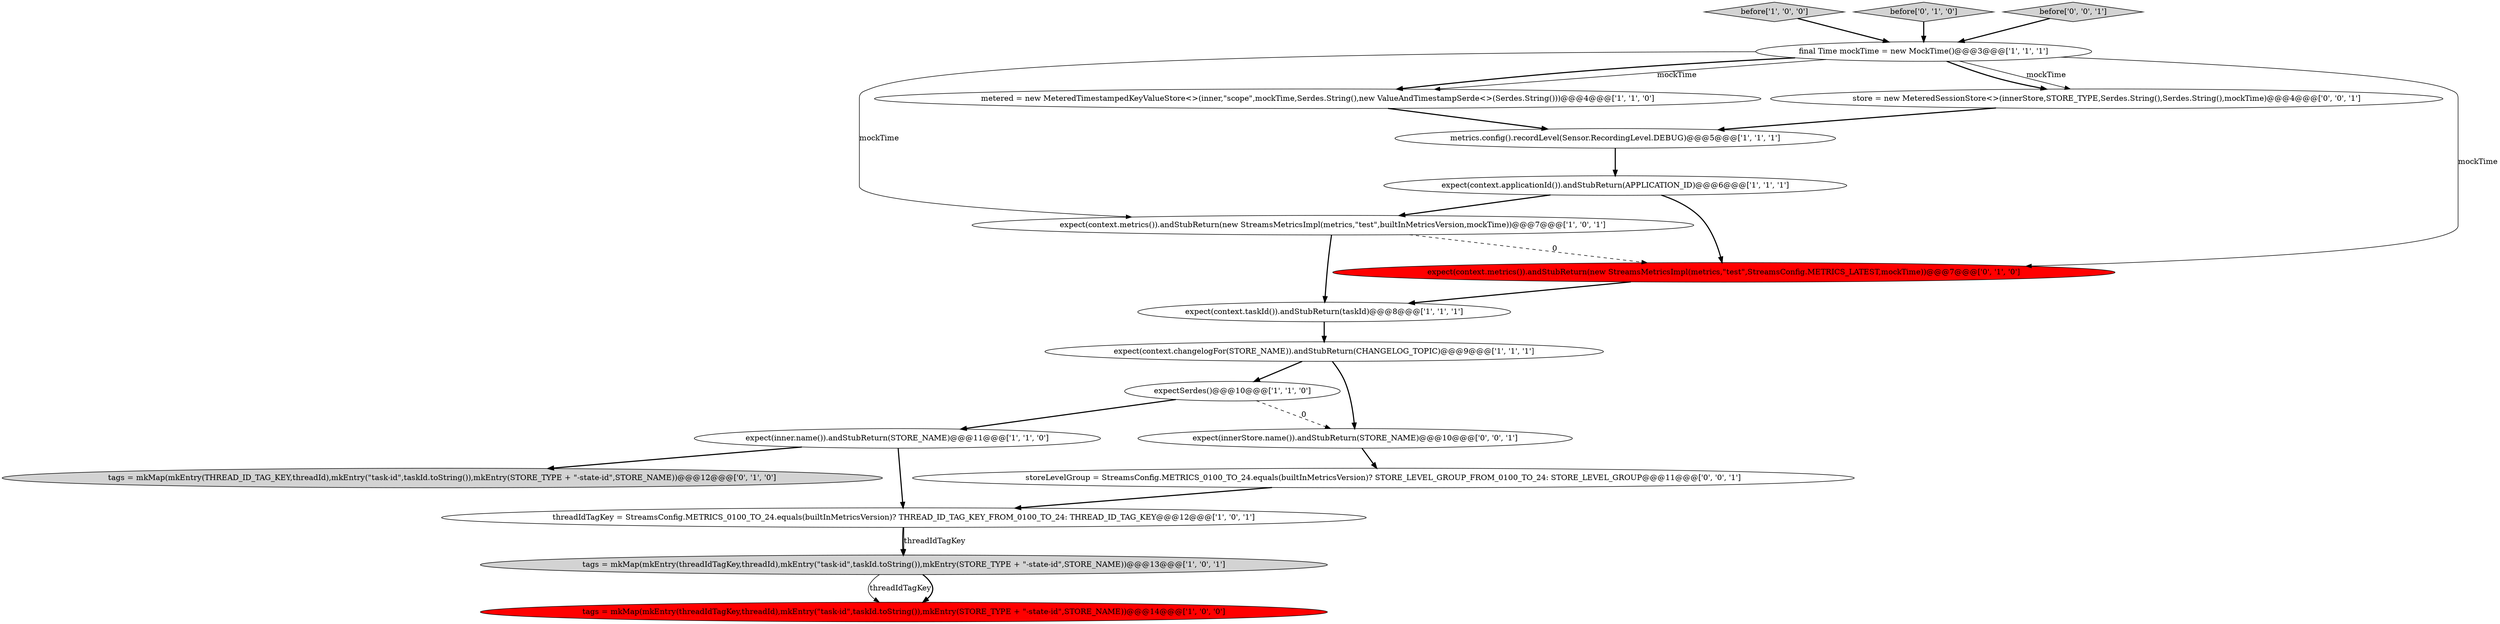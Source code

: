 digraph {
16 [style = filled, label = "storeLevelGroup = StreamsConfig.METRICS_0100_TO_24.equals(builtInMetricsVersion)? STORE_LEVEL_GROUP_FROM_0100_TO_24: STORE_LEVEL_GROUP@@@11@@@['0', '0', '1']", fillcolor = white, shape = ellipse image = "AAA0AAABBB3BBB"];
3 [style = filled, label = "expectSerdes()@@@10@@@['1', '1', '0']", fillcolor = white, shape = ellipse image = "AAA0AAABBB1BBB"];
6 [style = filled, label = "before['1', '0', '0']", fillcolor = lightgray, shape = diamond image = "AAA0AAABBB1BBB"];
9 [style = filled, label = "metrics.config().recordLevel(Sensor.RecordingLevel.DEBUG)@@@5@@@['1', '1', '1']", fillcolor = white, shape = ellipse image = "AAA0AAABBB1BBB"];
11 [style = filled, label = "metered = new MeteredTimestampedKeyValueStore<>(inner,\"scope\",mockTime,Serdes.String(),new ValueAndTimestampSerde<>(Serdes.String()))@@@4@@@['1', '1', '0']", fillcolor = white, shape = ellipse image = "AAA0AAABBB1BBB"];
5 [style = filled, label = "expect(context.metrics()).andStubReturn(new StreamsMetricsImpl(metrics,\"test\",builtInMetricsVersion,mockTime))@@@7@@@['1', '0', '1']", fillcolor = white, shape = ellipse image = "AAA0AAABBB1BBB"];
15 [style = filled, label = "before['0', '1', '0']", fillcolor = lightgray, shape = diamond image = "AAA0AAABBB2BBB"];
18 [style = filled, label = "store = new MeteredSessionStore<>(innerStore,STORE_TYPE,Serdes.String(),Serdes.String(),mockTime)@@@4@@@['0', '0', '1']", fillcolor = white, shape = ellipse image = "AAA0AAABBB3BBB"];
7 [style = filled, label = "expect(context.taskId()).andStubReturn(taskId)@@@8@@@['1', '1', '1']", fillcolor = white, shape = ellipse image = "AAA0AAABBB1BBB"];
19 [style = filled, label = "expect(innerStore.name()).andStubReturn(STORE_NAME)@@@10@@@['0', '0', '1']", fillcolor = white, shape = ellipse image = "AAA0AAABBB3BBB"];
4 [style = filled, label = "expect(context.applicationId()).andStubReturn(APPLICATION_ID)@@@6@@@['1', '1', '1']", fillcolor = white, shape = ellipse image = "AAA0AAABBB1BBB"];
13 [style = filled, label = "tags = mkMap(mkEntry(THREAD_ID_TAG_KEY,threadId),mkEntry(\"task-id\",taskId.toString()),mkEntry(STORE_TYPE + \"-state-id\",STORE_NAME))@@@12@@@['0', '1', '0']", fillcolor = lightgray, shape = ellipse image = "AAA0AAABBB2BBB"];
1 [style = filled, label = "threadIdTagKey = StreamsConfig.METRICS_0100_TO_24.equals(builtInMetricsVersion)? THREAD_ID_TAG_KEY_FROM_0100_TO_24: THREAD_ID_TAG_KEY@@@12@@@['1', '0', '1']", fillcolor = white, shape = ellipse image = "AAA0AAABBB1BBB"];
8 [style = filled, label = "final Time mockTime = new MockTime()@@@3@@@['1', '1', '1']", fillcolor = white, shape = ellipse image = "AAA0AAABBB1BBB"];
12 [style = filled, label = "expect(inner.name()).andStubReturn(STORE_NAME)@@@11@@@['1', '1', '0']", fillcolor = white, shape = ellipse image = "AAA0AAABBB1BBB"];
10 [style = filled, label = "tags = mkMap(mkEntry(threadIdTagKey,threadId),mkEntry(\"task-id\",taskId.toString()),mkEntry(STORE_TYPE + \"-state-id\",STORE_NAME))@@@14@@@['1', '0', '0']", fillcolor = red, shape = ellipse image = "AAA1AAABBB1BBB"];
14 [style = filled, label = "expect(context.metrics()).andStubReturn(new StreamsMetricsImpl(metrics,\"test\",StreamsConfig.METRICS_LATEST,mockTime))@@@7@@@['0', '1', '0']", fillcolor = red, shape = ellipse image = "AAA1AAABBB2BBB"];
17 [style = filled, label = "before['0', '0', '1']", fillcolor = lightgray, shape = diamond image = "AAA0AAABBB3BBB"];
0 [style = filled, label = "tags = mkMap(mkEntry(threadIdTagKey,threadId),mkEntry(\"task-id\",taskId.toString()),mkEntry(STORE_TYPE + \"-state-id\",STORE_NAME))@@@13@@@['1', '0', '1']", fillcolor = lightgray, shape = ellipse image = "AAA0AAABBB1BBB"];
2 [style = filled, label = "expect(context.changelogFor(STORE_NAME)).andStubReturn(CHANGELOG_TOPIC)@@@9@@@['1', '1', '1']", fillcolor = white, shape = ellipse image = "AAA0AAABBB1BBB"];
17->8 [style = bold, label=""];
0->10 [style = solid, label="threadIdTagKey"];
4->14 [style = bold, label=""];
2->19 [style = bold, label=""];
5->14 [style = dashed, label="0"];
8->18 [style = bold, label=""];
9->4 [style = bold, label=""];
2->3 [style = bold, label=""];
1->0 [style = bold, label=""];
3->12 [style = bold, label=""];
8->18 [style = solid, label="mockTime"];
11->9 [style = bold, label=""];
12->1 [style = bold, label=""];
1->0 [style = solid, label="threadIdTagKey"];
14->7 [style = bold, label=""];
19->16 [style = bold, label=""];
3->19 [style = dashed, label="0"];
8->11 [style = solid, label="mockTime"];
8->5 [style = solid, label="mockTime"];
12->13 [style = bold, label=""];
0->10 [style = bold, label=""];
16->1 [style = bold, label=""];
7->2 [style = bold, label=""];
6->8 [style = bold, label=""];
18->9 [style = bold, label=""];
5->7 [style = bold, label=""];
8->14 [style = solid, label="mockTime"];
8->11 [style = bold, label=""];
4->5 [style = bold, label=""];
15->8 [style = bold, label=""];
}
